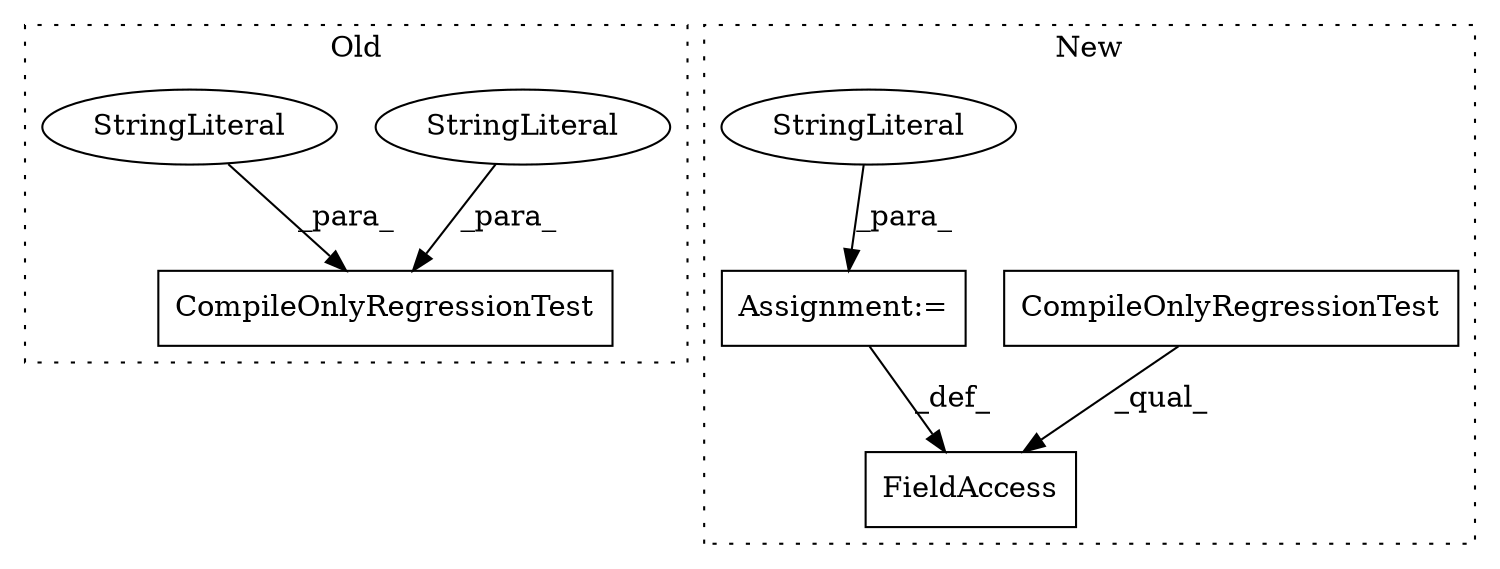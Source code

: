 digraph G {
subgraph cluster0 {
1 [label="CompileOnlyRegressionTest" a="32" s="11535,11602" l="26,1" shape="box"];
4 [label="StringLiteral" a="45" s="11574" l="28" shape="ellipse"];
6 [label="StringLiteral" a="45" s="11561" l="12" shape="ellipse"];
label = "Old";
style="dotted";
}
subgraph cluster1 {
2 [label="CompileOnlyRegressionTest" a="32" s="11527" l="27" shape="box"];
3 [label="FieldAccess" a="22" s="11560" l="12" shape="box"];
5 [label="Assignment:=" a="7" s="11572" l="1" shape="box"];
7 [label="StringLiteral" a="45" s="11573" l="28" shape="ellipse"];
label = "New";
style="dotted";
}
2 -> 3 [label="_qual_"];
4 -> 1 [label="_para_"];
5 -> 3 [label="_def_"];
6 -> 1 [label="_para_"];
7 -> 5 [label="_para_"];
}